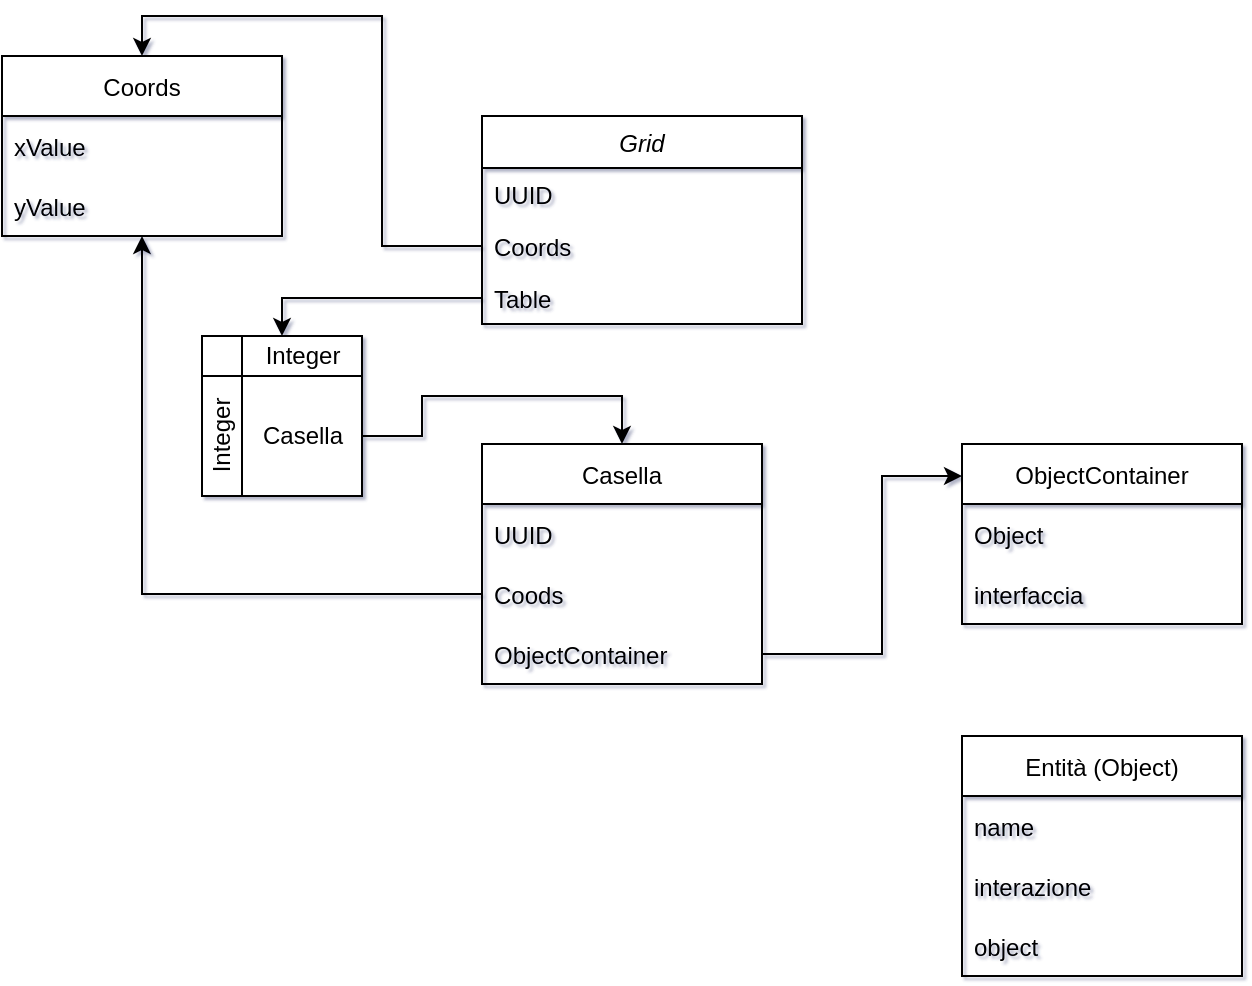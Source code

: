 <mxfile version="15.5.4" type="embed"><diagram id="C5RBs43oDa-KdzZeNtuy" name="Page-1"><mxGraphModel dx="1797" dy="492" grid="1" gridSize="10" guides="1" tooltips="1" connect="1" arrows="1" fold="1" page="1" pageScale="1" pageWidth="827" pageHeight="1169" background="none" math="0" shadow="1"><root><mxCell id="WIyWlLk6GJQsqaUBKTNV-0"/><mxCell id="WIyWlLk6GJQsqaUBKTNV-1" parent="WIyWlLk6GJQsqaUBKTNV-0"/><mxCell id="zkfFHV4jXpPFQw0GAbJ--0" value="Grid" style="swimlane;fontStyle=2;align=center;verticalAlign=top;childLayout=stackLayout;horizontal=1;startSize=26;horizontalStack=0;resizeParent=1;resizeLast=0;collapsible=1;marginBottom=0;rounded=0;shadow=0;strokeWidth=1;" parent="WIyWlLk6GJQsqaUBKTNV-1" vertex="1"><mxGeometry x="220" y="120" width="160" height="104" as="geometry"><mxRectangle x="230" y="140" width="160" height="26" as="alternateBounds"/></mxGeometry></mxCell><mxCell id="zkfFHV4jXpPFQw0GAbJ--1" value="UUID" style="text;align=left;verticalAlign=top;spacingLeft=4;spacingRight=4;overflow=hidden;rotatable=0;points=[[0,0.5],[1,0.5]];portConstraint=eastwest;" parent="zkfFHV4jXpPFQw0GAbJ--0" vertex="1"><mxGeometry y="26" width="160" height="26" as="geometry"/></mxCell><mxCell id="zkfFHV4jXpPFQw0GAbJ--2" value="Coords" style="text;align=left;verticalAlign=top;spacingLeft=4;spacingRight=4;overflow=hidden;rotatable=0;points=[[0,0.5],[1,0.5]];portConstraint=eastwest;rounded=0;shadow=0;html=0;" parent="zkfFHV4jXpPFQw0GAbJ--0" vertex="1"><mxGeometry y="52" width="160" height="26" as="geometry"/></mxCell><mxCell id="zkfFHV4jXpPFQw0GAbJ--3" value="Table" style="text;align=left;verticalAlign=top;spacingLeft=4;spacingRight=4;overflow=hidden;rotatable=0;points=[[0,0.5],[1,0.5]];portConstraint=eastwest;rounded=0;shadow=0;html=0;" parent="zkfFHV4jXpPFQw0GAbJ--0" vertex="1"><mxGeometry y="78" width="160" height="26" as="geometry"/></mxCell><mxCell id="t30wZxQCkRNdcek4japt-16" value="Coords" style="swimlane;fontStyle=0;childLayout=stackLayout;horizontal=1;startSize=30;horizontalStack=0;resizeParent=1;resizeParentMax=0;resizeLast=0;collapsible=1;marginBottom=0;" parent="WIyWlLk6GJQsqaUBKTNV-1" vertex="1"><mxGeometry x="-20" y="90" width="140" height="90" as="geometry"/></mxCell><mxCell id="t30wZxQCkRNdcek4japt-17" value="xValue" style="text;strokeColor=none;fillColor=none;align=left;verticalAlign=middle;spacingLeft=4;spacingRight=4;overflow=hidden;points=[[0,0.5],[1,0.5]];portConstraint=eastwest;rotatable=0;" parent="t30wZxQCkRNdcek4japt-16" vertex="1"><mxGeometry y="30" width="140" height="30" as="geometry"/></mxCell><mxCell id="t30wZxQCkRNdcek4japt-18" value="yValue" style="text;strokeColor=none;fillColor=none;align=left;verticalAlign=middle;spacingLeft=4;spacingRight=4;overflow=hidden;points=[[0,0.5],[1,0.5]];portConstraint=eastwest;rotatable=0;" parent="t30wZxQCkRNdcek4japt-16" vertex="1"><mxGeometry y="60" width="140" height="30" as="geometry"/></mxCell><mxCell id="t30wZxQCkRNdcek4japt-20" style="edgeStyle=orthogonalEdgeStyle;rounded=0;orthogonalLoop=1;jettySize=auto;html=1;" parent="WIyWlLk6GJQsqaUBKTNV-1" source="zkfFHV4jXpPFQw0GAbJ--2" target="t30wZxQCkRNdcek4japt-16" edge="1"><mxGeometry relative="1" as="geometry"><Array as="points"><mxPoint x="170" y="185"/><mxPoint x="170" y="70"/><mxPoint x="50" y="70"/></Array></mxGeometry></mxCell><mxCell id="t30wZxQCkRNdcek4japt-28" style="edgeStyle=orthogonalEdgeStyle;rounded=0;orthogonalLoop=1;jettySize=auto;html=1;" parent="WIyWlLk6GJQsqaUBKTNV-1" source="zkfFHV4jXpPFQw0GAbJ--3" target="t30wZxQCkRNdcek4japt-25" edge="1"><mxGeometry relative="1" as="geometry"><Array as="points"><mxPoint x="120" y="211"/></Array></mxGeometry></mxCell><mxCell id="t30wZxQCkRNdcek4japt-29" value="" style="group" parent="WIyWlLk6GJQsqaUBKTNV-1" vertex="1" connectable="0"><mxGeometry x="80" y="230" width="80" height="80" as="geometry"/></mxCell><mxCell id="t30wZxQCkRNdcek4japt-25" value="" style="shape=internalStorage;whiteSpace=wrap;html=1;backgroundOutline=1;" parent="t30wZxQCkRNdcek4japt-29" vertex="1"><mxGeometry width="80" height="80" as="geometry"/></mxCell><mxCell id="t30wZxQCkRNdcek4japt-26" value="Integer" style="text;html=1;align=center;verticalAlign=middle;resizable=0;points=[];autosize=1;strokeColor=none;fillColor=none;" parent="t30wZxQCkRNdcek4japt-29" vertex="1"><mxGeometry x="25" width="50" height="20" as="geometry"/></mxCell><mxCell id="t30wZxQCkRNdcek4japt-27" value="Integer&lt;br&gt;" style="text;html=1;align=center;verticalAlign=middle;resizable=0;points=[];autosize=1;strokeColor=none;fillColor=none;rotation=-90;" parent="t30wZxQCkRNdcek4japt-29" vertex="1"><mxGeometry x="-15" y="40" width="50" height="20" as="geometry"/></mxCell><mxCell id="t30wZxQCkRNdcek4japt-30" value="Casella&lt;br&gt;" style="text;html=1;align=center;verticalAlign=middle;resizable=0;points=[];autosize=1;strokeColor=none;fillColor=none;" parent="t30wZxQCkRNdcek4japt-29" vertex="1"><mxGeometry x="20" y="40" width="60" height="20" as="geometry"/></mxCell><mxCell id="t30wZxQCkRNdcek4japt-32" value="Casella" style="swimlane;fontStyle=0;childLayout=stackLayout;horizontal=1;startSize=30;horizontalStack=0;resizeParent=1;resizeParentMax=0;resizeLast=0;collapsible=1;marginBottom=0;" parent="WIyWlLk6GJQsqaUBKTNV-1" vertex="1"><mxGeometry x="220" y="284" width="140" height="120" as="geometry"/></mxCell><mxCell id="t30wZxQCkRNdcek4japt-33" value="UUID" style="text;strokeColor=none;fillColor=none;align=left;verticalAlign=middle;spacingLeft=4;spacingRight=4;overflow=hidden;points=[[0,0.5],[1,0.5]];portConstraint=eastwest;rotatable=0;" parent="t30wZxQCkRNdcek4japt-32" vertex="1"><mxGeometry y="30" width="140" height="30" as="geometry"/></mxCell><mxCell id="t30wZxQCkRNdcek4japt-34" value="Coods" style="text;strokeColor=none;fillColor=none;align=left;verticalAlign=middle;spacingLeft=4;spacingRight=4;overflow=hidden;points=[[0,0.5],[1,0.5]];portConstraint=eastwest;rotatable=0;" parent="t30wZxQCkRNdcek4japt-32" vertex="1"><mxGeometry y="60" width="140" height="30" as="geometry"/></mxCell><mxCell id="t30wZxQCkRNdcek4japt-35" value="ObjectContainer" style="text;strokeColor=none;fillColor=none;align=left;verticalAlign=middle;spacingLeft=4;spacingRight=4;overflow=hidden;points=[[0,0.5],[1,0.5]];portConstraint=eastwest;rotatable=0;" parent="t30wZxQCkRNdcek4japt-32" vertex="1"><mxGeometry y="90" width="140" height="30" as="geometry"/></mxCell><mxCell id="t30wZxQCkRNdcek4japt-36" style="edgeStyle=orthogonalEdgeStyle;rounded=0;orthogonalLoop=1;jettySize=auto;html=1;" parent="WIyWlLk6GJQsqaUBKTNV-1" source="t30wZxQCkRNdcek4japt-30" target="t30wZxQCkRNdcek4japt-32" edge="1"><mxGeometry relative="1" as="geometry"><Array as="points"><mxPoint x="190" y="280"/><mxPoint x="190" y="260"/><mxPoint x="290" y="260"/></Array></mxGeometry></mxCell><mxCell id="t30wZxQCkRNdcek4japt-37" style="edgeStyle=orthogonalEdgeStyle;rounded=0;orthogonalLoop=1;jettySize=auto;html=1;" parent="WIyWlLk6GJQsqaUBKTNV-1" source="t30wZxQCkRNdcek4japt-34" target="t30wZxQCkRNdcek4japt-16" edge="1"><mxGeometry relative="1" as="geometry"/></mxCell><mxCell id="1" value="ObjectContainer" style="swimlane;fontStyle=0;childLayout=stackLayout;horizontal=1;startSize=30;horizontalStack=0;resizeParent=1;resizeParentMax=0;resizeLast=0;collapsible=1;marginBottom=0;" vertex="1" parent="WIyWlLk6GJQsqaUBKTNV-1"><mxGeometry x="460" y="284" width="140" height="90" as="geometry"/></mxCell><mxCell id="2" value="Object" style="text;strokeColor=none;fillColor=none;align=left;verticalAlign=middle;spacingLeft=4;spacingRight=4;overflow=hidden;points=[[0,0.5],[1,0.5]];portConstraint=eastwest;rotatable=0;" vertex="1" parent="1"><mxGeometry y="30" width="140" height="30" as="geometry"/></mxCell><mxCell id="3" value="interfaccia" style="text;strokeColor=none;fillColor=none;align=left;verticalAlign=middle;spacingLeft=4;spacingRight=4;overflow=hidden;points=[[0,0.5],[1,0.5]];portConstraint=eastwest;rotatable=0;" vertex="1" parent="1"><mxGeometry y="60" width="140" height="30" as="geometry"/></mxCell><mxCell id="5" style="edgeStyle=orthogonalEdgeStyle;rounded=0;orthogonalLoop=1;jettySize=auto;html=1;" edge="1" parent="WIyWlLk6GJQsqaUBKTNV-1" source="t30wZxQCkRNdcek4japt-35" target="1"><mxGeometry relative="1" as="geometry"><Array as="points"><mxPoint x="420" y="389"/><mxPoint x="420" y="300"/></Array></mxGeometry></mxCell><mxCell id="6" value="Entità (Object)" style="swimlane;fontStyle=0;childLayout=stackLayout;horizontal=1;startSize=30;horizontalStack=0;resizeParent=1;resizeParentMax=0;resizeLast=0;collapsible=1;marginBottom=0;" vertex="1" parent="WIyWlLk6GJQsqaUBKTNV-1"><mxGeometry x="460" y="430" width="140" height="120" as="geometry"/></mxCell><mxCell id="7" value="name" style="text;strokeColor=none;fillColor=none;align=left;verticalAlign=middle;spacingLeft=4;spacingRight=4;overflow=hidden;points=[[0,0.5],[1,0.5]];portConstraint=eastwest;rotatable=0;" vertex="1" parent="6"><mxGeometry y="30" width="140" height="30" as="geometry"/></mxCell><mxCell id="8" value="interazione" style="text;strokeColor=none;fillColor=none;align=left;verticalAlign=middle;spacingLeft=4;spacingRight=4;overflow=hidden;points=[[0,0.5],[1,0.5]];portConstraint=eastwest;rotatable=0;" vertex="1" parent="6"><mxGeometry y="60" width="140" height="30" as="geometry"/></mxCell><mxCell id="9" value="object" style="text;strokeColor=none;fillColor=none;align=left;verticalAlign=middle;spacingLeft=4;spacingRight=4;overflow=hidden;points=[[0,0.5],[1,0.5]];portConstraint=eastwest;rotatable=0;" vertex="1" parent="6"><mxGeometry y="90" width="140" height="30" as="geometry"/></mxCell></root></mxGraphModel></diagram></mxfile>
